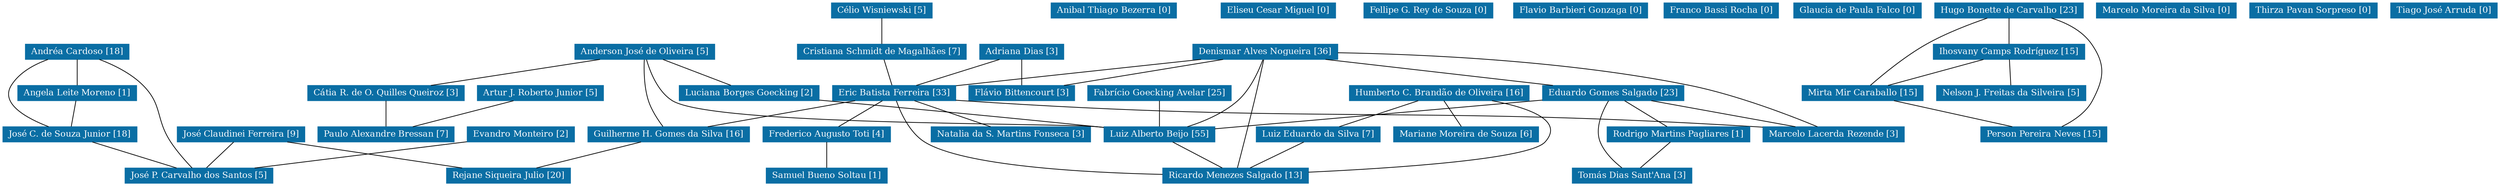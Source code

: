strict graph grafo1 {
	graph [bb="0,0,3443.5,249",
		id=grafo1,
		overlap=False
	];
	node [fontsize=12,
		label="\N",
		shape=rectangle,
		style=filled
	];
	0	 [URL="membro-9808310940421979.html",
		color="#0A6EA4",
		fontcolor="#FFFFFF",
		height=0.29167,
		label="Adriana Dias [3]",
		pos="1127.5,181.5",
		width=1.3333];
	12	 [URL="membro-9965398009651936.html",
		color="#0A6EA4",
		fontcolor="#FFFFFF",
		height=0.29167,
		label="Eric Batista Ferreira [33]",
		pos="978.5,124.5",
		width=1.8889];
	0 -- 12	 [pos="1099.8,170.91 1073.1,160.67 1032.7,145.25 1006,135.03"];
	17	 [URL="membro-6581499944728910.html",
		color="#0A6EA4",
		fontcolor="#FFFFFF",
		height=0.29167,
		label="Flávio Bittencourt [3]",
		pos="1127.5,124.5",
		width=1.6528];
	0 -- 17	 [pos="1127.5,170.78 1127.5,160.59 1127.5,145.35 1127.5,135.17"];
	21	 [URL="membro-5817829882396943.html",
		color="#0A6EA4",
		fontcolor="#FFFFFF",
		height=0.29167,
		label="Guilherme H. Gomes da Silva [16]",
		pos="976.5,67.5",
		width=2.5417];
	12 -- 21	 [pos="978.12,113.78 977.77,103.59 977.23,88.348 976.87,78.173"];
	31	 [URL="membro-6453091384982419.html",
		color="#0A6EA4",
		fontcolor="#FFFFFF",
		height=0.29167,
		label="Marcelo Lacerda Rezende [3]",
		pos="1203.5,67.5",
		width=2.1806];
	12 -- 31	 [pos="1020,113.98 1060.4,103.75 1121.4,88.297 1161.8,78.056"];
	40	 [URL="membro-8918198224706238.html",
		color="#0A6EA4",
		fontcolor="#FFFFFF",
		height=0.29167,
		label="Ricardo Menezes Salgado [13]",
		pos="1622.5,10.5",
		width=2.2639];
	12 -- 40	 [pos="1001.6,113.93 1021.6,104.71 1051.1,90.84 1076.5,78 1094.1,69.111 1096.7,62.68 1115.5,57 1155.1,45.069 1407.7,25.735 1540.7,16.196"];
	19	 [URL="membro-5154949759339458.html",
		color="#0A6EA4",
		fontcolor="#FFFFFF",
		height=0.29167,
		label="Frederico Augusto Toti [4]",
		pos="795.5,67.5",
		width=1.9861];
	12 -- 19	 [pos="944.51,113.91 911.64,103.67 862.12,88.25 829.31,78.031"];
	35	 [URL="membro-3374954104030940.html",
		color="#0A6EA4",
		fontcolor="#FFFFFF",
		height=0.29167,
		label="Natalia da S. Martins Fonseca [3]",
		pos="617.5,67.5",
		width=2.4444];
	12 -- 35	 [pos="911.87,113.98 846.98,103.73 748.91,88.249 684.05,78.008"];
	39	 [URL="membro-1798884495942862.html",
		color="#0A6EA4",
		fontcolor="#FFFFFF",
		height=0.29167,
		label="Rejane Siqueira Julio [20]",
		pos="466.5,10.5",
		width=1.9306];
	21 -- 39	 [pos="884.73,57.244 784.65,46.058 626.68,28.403 536.25,18.295"];
	42	 [URL="membro-4318353199461089.html",
		color="#0A6EA4",
		fontcolor="#FFFFFF",
		height=0.29167,
		label="Samuel Bueno Soltau [1]",
		pos="795.5,10.5",
		width=1.9028];
	19 -- 42	 [pos="795.5,56.779 795.5,46.588 795.5,31.348 795.5,21.173"];
	1	 [URL="membro-1349156075777095.html",
		color="#0A6EA4",
		fontcolor="#FFFFFF",
		height=0.29167,
		label="Anderson José de Oliveira [5]",
		pos="2151.5,181.5",
		width=2.1944];
	1 -- 21	 [pos="2072.4,179.48 1886.3,174.37 1425.3,159.58 1272.5,135 1237.5,129.36 1230,122.35 1195.5,114 1139.4,100.41 1074.7,86.937 1030.2,78.021"];
	6	 [URL="membro-0061488493893247.html",
		color="#0A6EA4",
		fontcolor="#FFFFFF",
		height=0.29167,
		label="Cátia R. de O. Quilles Queiroz [3]",
		pos="2553.5,124.5",
		width=2.4861];
	1 -- 6	 [pos="2225.7,170.98 2298,160.73 2407.2,145.25 2479.4,135.01"];
	28	 [URL="membro-4139948635593421.html",
		color="#0A6EA4",
		fontcolor="#FFFFFF",
		height=0.29167,
		label="Luciana Borges Goecking [2]",
		pos="2205.5,124.5",
		width=2.1944];
	1 -- 28	 [pos="2161.7,170.78 2171.3,160.59 2185.7,145.35 2195.4,135.17"];
	29	 [URL="membro-8194104388434526.html",
		color="#0A6EA4",
		fontcolor="#FFFFFF",
		height=0.29167,
		label="Luiz Alberto Beijo [55]",
		pos="1990.5,67.5",
		width=1.7778];
	1 -- 29	 [pos="2142,170.96 2128.9,156.81 2104.1,131.46 2079.5,114 2059,99.469 2033.4,86.572 2014.9,78.069"];
	37	 [URL="membro-0231239253253477.html",
		color="#0A6EA4",
		fontcolor="#FFFFFF",
		height=0.29167,
		label="Paulo Alexandre Bressan [7]",
		pos="2464.5,67.5",
		width=2.125];
	6 -- 37	 [pos="2536.8,113.78 2520.8,103.59 2497.1,88.348 2481.2,78.173"];
	28 -- 29	 [pos="2165.8,113.98 2127.2,103.75 2068.9,88.297 2030.3,78.056"];
	29 -- 40	 [pos="1926.4,57.571 1860.4,47.349 1757.9,31.48 1690.5,21.039"];
	2	 [URL="membro-6016565950437007.html",
		color="#0A6EA4",
		fontcolor="#FFFFFF",
		height=0.29167,
		label="Andréa Cardoso [18]",
		pos="163.5,181.5",
		width=1.625];
	3	 [URL="membro-5106302431642025.html",
		color="#0A6EA4",
		fontcolor="#FFFFFF",
		height=0.29167,
		label="Angela Leite Moreno [1]",
		pos="67.5,124.5",
		width=1.875];
	2 -- 3	 [pos="145.44,170.78 128.28,160.59 102.61,145.35 85.476,135.17"];
	25	 [URL="membro-1690570104837528.html",
		color="#0A6EA4",
		fontcolor="#FFFFFF",
		height=0.29167,
		label="José C. de Souza Junior [18]",
		pos="97.5,67.5",
		width=2.1111];
	2 -- 25	 [pos="161.99,170.79 159.67,156.91 154.32,132.31 143.5,114 135.18,99.925 121.66,86.971 111.43,78.331"];
	27	 [URL="membro-9393213180145144.html",
		color="#0A6EA4",
		fontcolor="#FFFFFF",
		height=0.29167,
		label="José P. Carvalho dos Santos [5]",
		pos="262.5,10.5",
		width=2.3056];
	2 -- 27	 [pos="167.09,170.94 174.88,148.76 194.76,96.122 220.5,57 229.35,43.55 242,30.11 251.11,21.164"];
	3 -- 25	 [pos="73.143,113.78 78.506,103.59 86.527,88.348 91.883,78.173"];
	25 -- 27	 [pos="128.15,56.912 157.79,46.674 202.43,31.25 232.02,21.031"];
	4	 [URL="membro-8478305453281130.html",
		color="#0A6EA4",
		fontcolor="#FFFFFF",
		height=0.29167,
		label="Anibal Thiago Bezerra [0]",
		pos="1118.5,238.5",
		width=1.9861];
	5	 [URL="membro-6122155083160820.html",
		color="#0A6EA4",
		fontcolor="#FFFFFF",
		height=0.29167,
		label="Artur J. Roberto Junior [5]",
		pos="2374.5,124.5",
		width=1.9861];
	5 -- 37	 [pos="2391.4,113.78 2407.5,103.59 2431.6,88.348 2447.6,78.173"];
	7	 [URL="membro-4055079165002493.html",
		color="#0A6EA4",
		fontcolor="#FFFFFF",
		height=0.29167,
		label="Célio Wisniewski [5]",
		pos="968.5,238.5",
		width=1.6111];
	8	 [URL="membro-1140012060761818.html",
		color="#0A6EA4",
		fontcolor="#FFFFFF",
		height=0.29167,
		label="Cristiana Schmidt de Magalhães [7]",
		pos="968.5,181.5",
		width=2.5833];
	7 -- 8	 [pos="968.5,227.78 968.5,217.59 968.5,202.35 968.5,192.17"];
	8 -- 12	 [pos="970.38,170.78 972.17,160.59 974.84,145.35 976.63,135.17"];
	9	 [URL="membro-3858924778362309.html",
		color="#0A6EA4",
		fontcolor="#FFFFFF",
		height=0.29167,
		label="Denismar Alves Nogueira [36]",
		pos="1317.5,181.5",
		width=2.2361];
	9 -- 12	 [pos="1254.9,170.98 1194,160.73 1101.9,145.25 1041,135.01"];
	9 -- 17	 [pos="1282.2,170.91 1248.1,160.67 1196.7,145.25 1162.6,135.03"];
	9 -- 31	 [pos="1307,170.98 1285.4,149.37 1236.2,100.19 1214.3,78.328"];
	9 -- 40	 [pos="1398.3,178.53 1482.5,174.02 1617.9,162.78 1731.5,135 1800,118.26 1839.6,136.11 1879.5,78 1884.8,70.305 1885.5,64.163 1879.5,57 1857.4,\
30.509 1770.7,19.081 1704,14.169"];
	9 -- 29	 [pos="1398.1,178.38 1527.2,172.74 1774.3,159.15 1858.5,135 1864.4,133.31 1935,96.566 1970.4,78.017"];
	10	 [URL="membro-2363460036599181.html",
		color="#0A6EA4",
		fontcolor="#FFFFFF",
		height=0.29167,
		label="Eduardo Gomes Salgado [23]",
		pos="1360.5,124.5",
		width=2.1944];
	9 -- 10	 [pos="1325.6,170.78 1333.3,160.59 1344.8,145.35 1352.4,135.17"];
	10 -- 31	 [pos="1331.3,113.91 1303.1,103.67 1260.7,88.25 1232.5,78.031"];
	10 -- 29	 [pos="1439.6,117.53 1541.4,108.54 1723.7,92.352 1879.5,78 1894.6,76.607 1910.9,75.08 1926.2,73.634"];
	41	 [URL="membro-1194178136211401.html",
		color="#0A6EA4",
		fontcolor="#FFFFFF",
		height=0.29167,
		label="Rodrigo Martins Pagliares [1]",
		pos="1417.5,67.5",
		width=2.1944];
	10 -- 41	 [pos="1371.2,113.78 1381.4,103.59 1396.7,88.348 1406.8,78.173"];
	45	 [URL="membro-1722873559734250.html",
		color="#0A6EA4",
		fontcolor="#FFFFFF",
		height=0.29167,
		label="Tomás Dias Sant'Ana [3]",
		pos="1363.5,10.5",
		width=1.875];
	10 -- 45	 [pos="1350.1,113.82 1338.6,100.77 1322.7,77.839 1329.5,57 1334,43.12 1344.5,29.948 1352.6,21.19"];
	41 -- 45	 [pos="1407.3,56.779 1397.7,46.588 1383.3,31.348 1373.6,21.173"];
	11	 [URL="membro-6883421018811339.html",
		color="#0A6EA4",
		fontcolor="#FFFFFF",
		height=0.29167,
		label="Eliseu Cesar Miguel [0]",
		pos="1681.5,238.5",
		width=1.7917];
	13	 [URL="membro-3089568911577519.html",
		color="#0A6EA4",
		fontcolor="#FFFFFF",
		height=0.29167,
		label="Evandro Monteiro [2]",
		pos="289.5,67.5",
		width=1.6667];
	13 -- 27	 [pos="284.42,56.779 279.59,46.588 272.38,31.348 267.56,21.173"];
	14	 [URL="membro-6886514520601172.html",
		color="#0A6EA4",
		fontcolor="#FFFFFF",
		height=0.29167,
		label="Fabrício Goecking Avelar [25]",
		pos="1990.5,124.5",
		width=2.2222];
	14 -- 29	 [pos="1990.5,113.78 1990.5,103.59 1990.5,88.348 1990.5,78.173"];
	15	 [URL="membro-8889388173781632.html",
		color="#0A6EA4",
		fontcolor="#FFFFFF",
		height=0.29167,
		label="Fellipe G. Rey de Souza [0]",
		pos="2043.5,238.5",
		width=2.0694];
	16	 [URL="membro-1310310705488241.html",
		color="#0A6EA4",
		fontcolor="#FFFFFF",
		height=0.29167,
		label="Flavio Barbieri Gonzaga [0]",
		pos="2313.5,238.5",
		width=2.0972];
	18	 [URL="membro-0165435409542220.html",
		color="#0A6EA4",
		fontcolor="#FFFFFF",
		height=0.29167,
		label="Franco Bassi Rocha [0]",
		pos="2522.5,238.5",
		width=1.7778];
	20	 [URL="membro-4404511957654050.html",
		color="#0A6EA4",
		fontcolor="#FFFFFF",
		height=0.29167,
		label="Glaucia de Paula Falco [0]",
		pos="2701.5,238.5",
		width=1.9722];
	22	 [URL="membro-1642083834158700.html",
		color="#0A6EA4",
		fontcolor="#FFFFFF",
		height=0.29167,
		label="Hugo Bonette de Carvalho [23]",
		pos="2887.5,238.5",
		width=2.3194];
	24	 [URL="membro-3732563704810366.html",
		color="#0A6EA4",
		fontcolor="#FFFFFF",
		height=0.29167,
		label="Ihosvany Camps Rodríguez [15]",
		pos="2887.5,181.5",
		width=2.3611];
	22 -- 24	 [pos="2887.5,227.78 2887.5,217.59 2887.5,202.35 2887.5,192.17"];
	34	 [URL="membro-6165304398755510.html",
		color="#0A6EA4",
		fontcolor="#FFFFFF",
		height=0.29167,
		label="Mirta Mir Caraballo [15]",
		pos="2728.5,124.5",
		width=1.875];
	22 -- 34	 [pos="2860.2,227.96 2840.6,219.73 2814.2,207.16 2793.5,192 2770.4,175.09 2748.3,149.53 2736.8,135.2"];
	38	 [URL="membro-2380268778692743.html",
		color="#0A6EA4",
		fontcolor="#FFFFFF",
		height=0.29167,
		label="Person Pereira Neves [15]",
		pos="2867.5,67.5",
		width=1.9306];
	22 -- 38	 [pos="2929.3,227.9 2948.3,220.89 2969.2,209.63 2981.5,192 3001.4,163.46 3007.1,142.69 2987.5,114 2978.2,100.36 2939.5,86.949 2908.6,78.062"];
	24 -- 34	 [pos="2858,170.91 2829.4,160.67 2786.4,145.25 2757.9,135.03"];
	36	 [URL="membro-6853382226977684.html",
		color="#0A6EA4",
		fontcolor="#FFFFFF",
		height=0.29167,
		label="Nelson J. Freitas da Silveira [5]",
		pos="2896.5,124.5",
		width=2.2778];
	24 -- 36	 [pos="2889.2,170.78 2890.8,160.59 2893.2,145.35 2894.8,135.17"];
	34 -- 38	 [pos="2754.3,113.91 2779.3,103.67 2816.9,88.25 2841.8,78.031"];
	23	 [URL="membro-3832045632369639.html",
		color="#0A6EA4",
		fontcolor="#FFFFFF",
		height=0.29167,
		label="Humberto C. Brandão de Oliveira [16]",
		pos="1622.5,124.5",
		width=2.7778];
	23 -- 40	 [pos="1589.4,114 1572.4,106.76 1553.4,95.27 1543.5,78 1529.1,52.786 1564,32.589 1592,21.071"];
	30	 [URL="membro-5459510407019521.html",
		color="#0A6EA4",
		fontcolor="#FFFFFF",
		height=0.29167,
		label="Luiz Eduardo da Silva [7]",
		pos="1622.5,67.5",
		width=1.9444];
	23 -- 30	 [pos="1622.5,113.78 1622.5,103.59 1622.5,88.348 1622.5,78.173"];
	33	 [URL="membro-9682825029495702.html",
		color="#0A6EA4",
		fontcolor="#FFFFFF",
		height=0.29167,
		label="Mariane Moreira de Souza [6]",
		pos="1790.5,67.5",
		width=2.2222];
	23 -- 33	 [pos="1653.7,113.91 1683.9,103.67 1729.3,88.25 1759.5,78.031"];
	30 -- 40	 [pos="1622.5,56.779 1622.5,46.588 1622.5,31.348 1622.5,21.173"];
	26	 [URL="membro-6808752952332925.html",
		color="#0A6EA4",
		fontcolor="#FFFFFF",
		height=0.29167,
		label="José Claudinei Ferreira [9]",
		pos="439.5,67.5",
		width=1.9861];
	26 -- 39	 [pos="444.58,56.779 449.41,46.588 456.62,31.348 461.44,21.173"];
	26 -- 27	 [pos="406.62,56.912 374.83,46.674 326.93,31.25 295.2,21.031"];
	32	 [URL="membro-6715092420026095.html",
		color="#0A6EA4",
		fontcolor="#FFFFFF",
		height=0.29167,
		label="Marcelo Moreira da Silva [0]",
		pos="3066.5,238.5",
		width=2.1389];
	43	 [URL="membro-3940703666349048.html",
		color="#0A6EA4",
		fontcolor="#FFFFFF",
		height=0.29167,
		label="Thirza Pavan Sorpreso [0]",
		pos="3232.5,238.5",
		width=1.9722];
	44	 [URL="membro-2604391010090933.html",
		color="#0A6EA4",
		fontcolor="#FFFFFF",
		height=0.29167,
		label="Tiago José Arruda [0]",
		pos="3382.5,238.5",
		width=1.6944];
}
